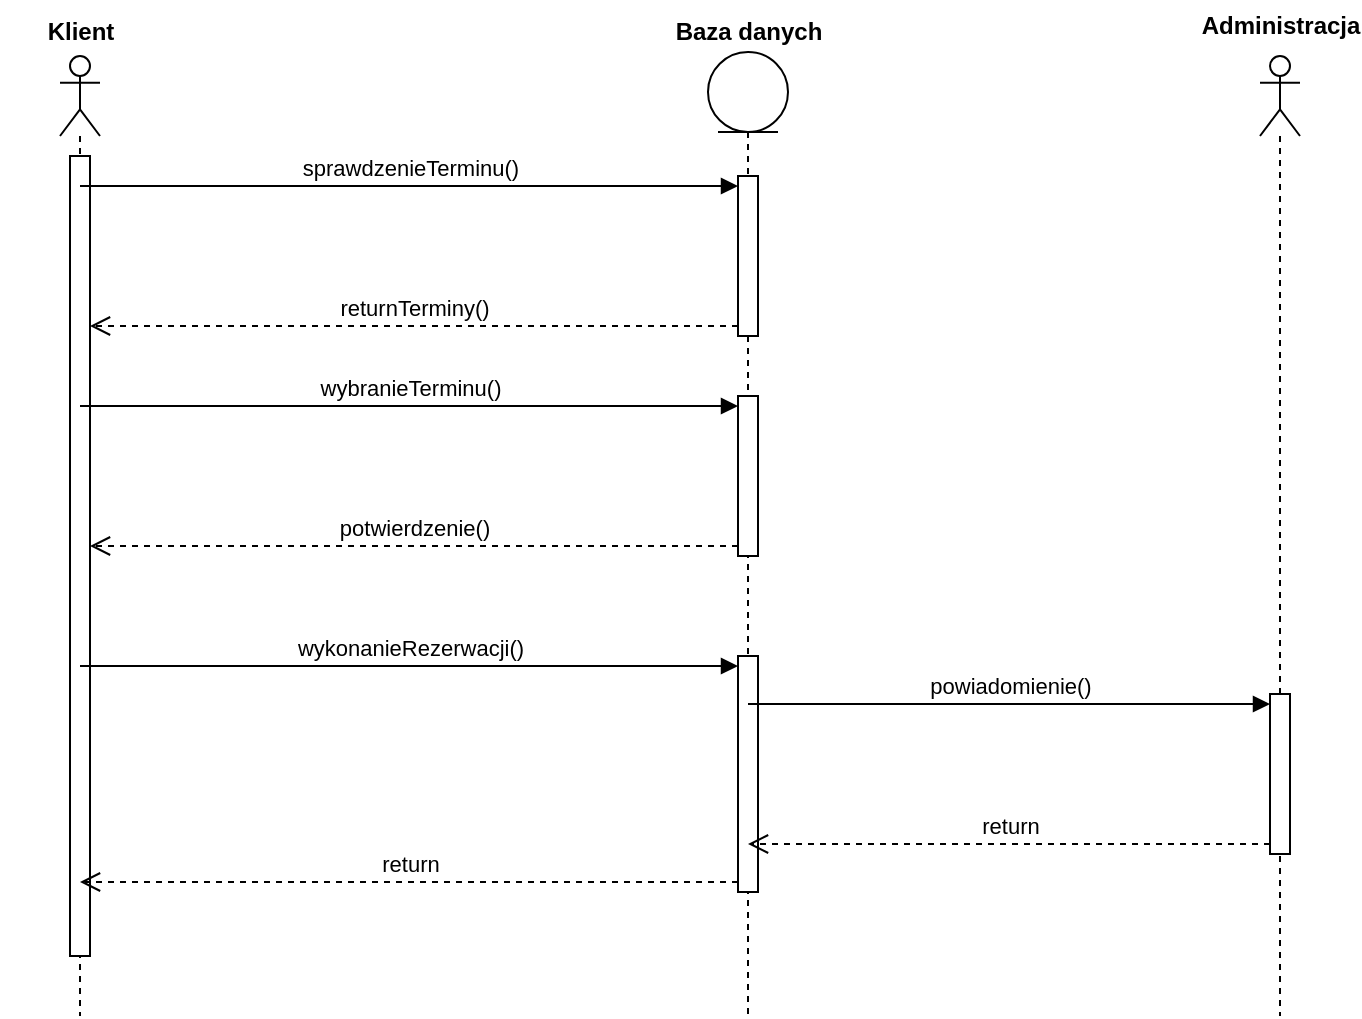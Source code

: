 <mxfile version="24.4.13" type="device">
  <diagram id="C5RBs43oDa-KdzZeNtuy" name="Page-1">
    <mxGraphModel dx="1249" dy="638" grid="1" gridSize="10" guides="1" tooltips="1" connect="1" arrows="1" fold="1" page="1" pageScale="1" pageWidth="827" pageHeight="1169" math="0" shadow="0">
      <root>
        <mxCell id="WIyWlLk6GJQsqaUBKTNV-0" />
        <mxCell id="WIyWlLk6GJQsqaUBKTNV-1" parent="WIyWlLk6GJQsqaUBKTNV-0" />
        <mxCell id="FIJbDI-REymxSYs-ddln-0" value="" style="shape=umlLifeline;perimeter=lifelinePerimeter;whiteSpace=wrap;html=1;container=1;dropTarget=0;collapsible=0;recursiveResize=0;outlineConnect=0;portConstraint=eastwest;newEdgeStyle={&quot;curved&quot;:0,&quot;rounded&quot;:0};participant=umlActor;" parent="WIyWlLk6GJQsqaUBKTNV-1" vertex="1">
          <mxGeometry x="70" y="40" width="20" height="480" as="geometry" />
        </mxCell>
        <mxCell id="FIJbDI-REymxSYs-ddln-7" value="" style="html=1;points=[[0,0,0,0,5],[0,1,0,0,-5],[1,0,0,0,5],[1,1,0,0,-5]];perimeter=orthogonalPerimeter;outlineConnect=0;targetShapes=umlLifeline;portConstraint=eastwest;newEdgeStyle={&quot;curved&quot;:0,&quot;rounded&quot;:0};" parent="FIJbDI-REymxSYs-ddln-0" vertex="1">
          <mxGeometry x="5" y="50" width="10" height="400" as="geometry" />
        </mxCell>
        <mxCell id="FIJbDI-REymxSYs-ddln-1" value="" style="shape=umlLifeline;perimeter=lifelinePerimeter;whiteSpace=wrap;html=1;container=1;dropTarget=0;collapsible=0;recursiveResize=0;outlineConnect=0;portConstraint=eastwest;newEdgeStyle={&quot;curved&quot;:0,&quot;rounded&quot;:0};participant=umlEntity;" parent="WIyWlLk6GJQsqaUBKTNV-1" vertex="1">
          <mxGeometry x="394" y="38" width="40" height="482" as="geometry" />
        </mxCell>
        <mxCell id="FIJbDI-REymxSYs-ddln-8" value="" style="html=1;points=[[0,0,0,0,5],[0,1,0,0,-5],[1,0,0,0,5],[1,1,0,0,-5]];perimeter=orthogonalPerimeter;outlineConnect=0;targetShapes=umlLifeline;portConstraint=eastwest;newEdgeStyle={&quot;curved&quot;:0,&quot;rounded&quot;:0};" parent="FIJbDI-REymxSYs-ddln-1" vertex="1">
          <mxGeometry x="15" y="62" width="10" height="80" as="geometry" />
        </mxCell>
        <mxCell id="FIJbDI-REymxSYs-ddln-11" value="" style="html=1;points=[[0,0,0,0,5],[0,1,0,0,-5],[1,0,0,0,5],[1,1,0,0,-5]];perimeter=orthogonalPerimeter;outlineConnect=0;targetShapes=umlLifeline;portConstraint=eastwest;newEdgeStyle={&quot;curved&quot;:0,&quot;rounded&quot;:0};" parent="FIJbDI-REymxSYs-ddln-1" vertex="1">
          <mxGeometry x="15" y="172" width="10" height="80" as="geometry" />
        </mxCell>
        <mxCell id="FIJbDI-REymxSYs-ddln-16" value="" style="html=1;points=[[0,0,0,0,5],[0,1,0,0,-5],[1,0,0,0,5],[1,1,0,0,-5]];perimeter=orthogonalPerimeter;outlineConnect=0;targetShapes=umlLifeline;portConstraint=eastwest;newEdgeStyle={&quot;curved&quot;:0,&quot;rounded&quot;:0};" parent="FIJbDI-REymxSYs-ddln-1" vertex="1">
          <mxGeometry x="15" y="302" width="10" height="118" as="geometry" />
        </mxCell>
        <mxCell id="FIJbDI-REymxSYs-ddln-4" value="Klient" style="text;align=center;fontStyle=1;verticalAlign=middle;spacingLeft=3;spacingRight=3;strokeColor=none;rotatable=0;points=[[0,0.5],[1,0.5]];portConstraint=eastwest;html=1;" parent="WIyWlLk6GJQsqaUBKTNV-1" vertex="1">
          <mxGeometry x="40" y="15" width="80" height="26" as="geometry" />
        </mxCell>
        <mxCell id="FIJbDI-REymxSYs-ddln-6" value="Baza danych" style="text;align=center;fontStyle=1;verticalAlign=middle;spacingLeft=3;spacingRight=3;strokeColor=none;rotatable=0;points=[[0,0.5],[1,0.5]];portConstraint=eastwest;html=1;" parent="WIyWlLk6GJQsqaUBKTNV-1" vertex="1">
          <mxGeometry x="374" y="15" width="80" height="26" as="geometry" />
        </mxCell>
        <mxCell id="FIJbDI-REymxSYs-ddln-9" value="sprawdzenieTerminu()" style="html=1;verticalAlign=bottom;endArrow=block;curved=0;rounded=0;entryX=0;entryY=0;entryDx=0;entryDy=5;" parent="WIyWlLk6GJQsqaUBKTNV-1" source="FIJbDI-REymxSYs-ddln-0" target="FIJbDI-REymxSYs-ddln-8" edge="1">
          <mxGeometry relative="1" as="geometry">
            <mxPoint x="645" y="105" as="sourcePoint" />
          </mxGeometry>
        </mxCell>
        <mxCell id="FIJbDI-REymxSYs-ddln-10" value="returnTerminy()" style="html=1;verticalAlign=bottom;endArrow=open;dashed=1;endSize=8;curved=0;rounded=0;exitX=0;exitY=1;exitDx=0;exitDy=-5;" parent="WIyWlLk6GJQsqaUBKTNV-1" source="FIJbDI-REymxSYs-ddln-8" target="FIJbDI-REymxSYs-ddln-7" edge="1">
          <mxGeometry relative="1" as="geometry">
            <mxPoint x="645" y="175" as="targetPoint" />
          </mxGeometry>
        </mxCell>
        <mxCell id="FIJbDI-REymxSYs-ddln-12" value="wybranieTerminu()" style="html=1;verticalAlign=bottom;endArrow=block;curved=0;rounded=0;entryX=0;entryY=0;entryDx=0;entryDy=5;" parent="WIyWlLk6GJQsqaUBKTNV-1" source="FIJbDI-REymxSYs-ddln-0" target="FIJbDI-REymxSYs-ddln-11" edge="1">
          <mxGeometry relative="1" as="geometry">
            <mxPoint x="645" y="215" as="sourcePoint" />
          </mxGeometry>
        </mxCell>
        <mxCell id="FIJbDI-REymxSYs-ddln-13" value="potwierdzenie()" style="html=1;verticalAlign=bottom;endArrow=open;dashed=1;endSize=8;curved=0;rounded=0;exitX=0;exitY=1;exitDx=0;exitDy=-5;" parent="WIyWlLk6GJQsqaUBKTNV-1" source="FIJbDI-REymxSYs-ddln-11" target="FIJbDI-REymxSYs-ddln-7" edge="1">
          <mxGeometry relative="1" as="geometry">
            <mxPoint x="645" y="285" as="targetPoint" />
          </mxGeometry>
        </mxCell>
        <mxCell id="FIJbDI-REymxSYs-ddln-14" value="" style="shape=umlLifeline;perimeter=lifelinePerimeter;whiteSpace=wrap;html=1;container=1;dropTarget=0;collapsible=0;recursiveResize=0;outlineConnect=0;portConstraint=eastwest;newEdgeStyle={&quot;curved&quot;:0,&quot;rounded&quot;:0};participant=umlActor;" parent="WIyWlLk6GJQsqaUBKTNV-1" vertex="1">
          <mxGeometry x="670" y="40" width="20" height="480" as="geometry" />
        </mxCell>
        <mxCell id="FIJbDI-REymxSYs-ddln-19" value="" style="html=1;points=[[0,0,0,0,5],[0,1,0,0,-5],[1,0,0,0,5],[1,1,0,0,-5]];perimeter=orthogonalPerimeter;outlineConnect=0;targetShapes=umlLifeline;portConstraint=eastwest;newEdgeStyle={&quot;curved&quot;:0,&quot;rounded&quot;:0};" parent="FIJbDI-REymxSYs-ddln-14" vertex="1">
          <mxGeometry x="5" y="319" width="10" height="80" as="geometry" />
        </mxCell>
        <mxCell id="FIJbDI-REymxSYs-ddln-15" value="Administracja" style="text;align=center;fontStyle=1;verticalAlign=middle;spacingLeft=3;spacingRight=3;strokeColor=none;rotatable=0;points=[[0,0.5],[1,0.5]];portConstraint=eastwest;html=1;" parent="WIyWlLk6GJQsqaUBKTNV-1" vertex="1">
          <mxGeometry x="640" y="12" width="80" height="26" as="geometry" />
        </mxCell>
        <mxCell id="FIJbDI-REymxSYs-ddln-17" value="wykonanieRezerwacji()" style="html=1;verticalAlign=bottom;endArrow=block;curved=0;rounded=0;entryX=0;entryY=0;entryDx=0;entryDy=5;" parent="WIyWlLk6GJQsqaUBKTNV-1" source="FIJbDI-REymxSYs-ddln-0" target="FIJbDI-REymxSYs-ddln-16" edge="1">
          <mxGeometry relative="1" as="geometry">
            <mxPoint x="339" y="345" as="sourcePoint" />
          </mxGeometry>
        </mxCell>
        <mxCell id="FIJbDI-REymxSYs-ddln-18" value="return" style="html=1;verticalAlign=bottom;endArrow=open;dashed=1;endSize=8;curved=0;rounded=0;exitX=0;exitY=1;exitDx=0;exitDy=-5;" parent="WIyWlLk6GJQsqaUBKTNV-1" source="FIJbDI-REymxSYs-ddln-16" target="FIJbDI-REymxSYs-ddln-0" edge="1">
          <mxGeometry relative="1" as="geometry">
            <mxPoint x="339" y="415" as="targetPoint" />
          </mxGeometry>
        </mxCell>
        <mxCell id="FIJbDI-REymxSYs-ddln-20" value="powiadomienie()" style="html=1;verticalAlign=bottom;endArrow=block;curved=0;rounded=0;entryX=0;entryY=0;entryDx=0;entryDy=5;" parent="WIyWlLk6GJQsqaUBKTNV-1" source="FIJbDI-REymxSYs-ddln-1" target="FIJbDI-REymxSYs-ddln-19" edge="1">
          <mxGeometry relative="1" as="geometry">
            <mxPoint x="605" y="364" as="sourcePoint" />
          </mxGeometry>
        </mxCell>
        <mxCell id="FIJbDI-REymxSYs-ddln-21" value="return" style="html=1;verticalAlign=bottom;endArrow=open;dashed=1;endSize=8;curved=0;rounded=0;exitX=0;exitY=1;exitDx=0;exitDy=-5;" parent="WIyWlLk6GJQsqaUBKTNV-1" source="FIJbDI-REymxSYs-ddln-19" target="FIJbDI-REymxSYs-ddln-1" edge="1">
          <mxGeometry relative="1" as="geometry">
            <mxPoint x="605" y="434" as="targetPoint" />
          </mxGeometry>
        </mxCell>
      </root>
    </mxGraphModel>
  </diagram>
</mxfile>
